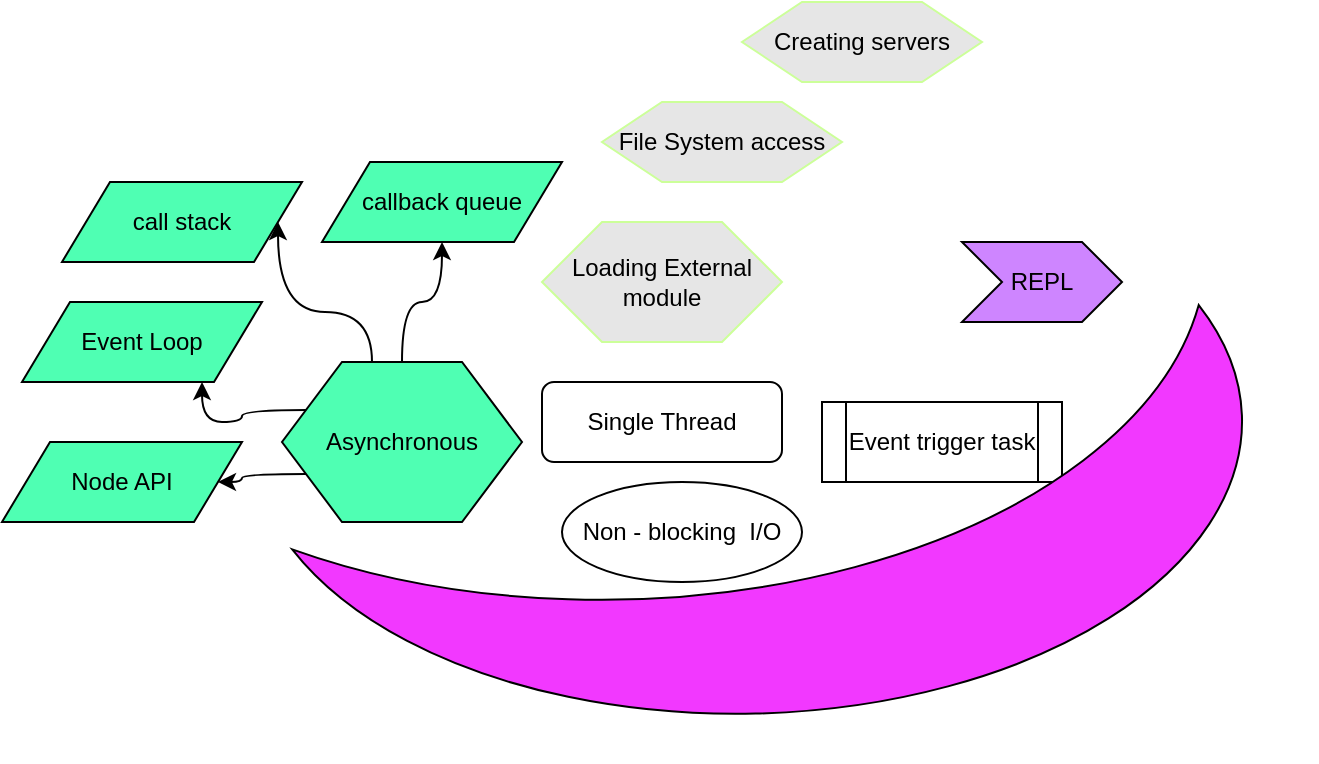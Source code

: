 <mxfile version="12.1.1" type="device" pages="1"><diagram id="UR2MmjnXBiUtZXX0ptVG" name="Page-1"><mxGraphModel dx="854" dy="520" grid="1" gridSize="10" guides="1" tooltips="1" connect="1" arrows="1" fold="1" page="1" pageScale="1" pageWidth="850" pageHeight="1100" math="0" shadow="0"><root><mxCell id="0"/><mxCell id="1" parent="0"/><mxCell id="rlOmxcCgP5s34mifbYfV-1" value="Single Thread" style="rounded=1;whiteSpace=wrap;html=1;" parent="1" vertex="1"><mxGeometry x="270" y="250" width="120" height="40" as="geometry"/></mxCell><mxCell id="rlOmxcCgP5s34mifbYfV-2" value="Event trigger task" style="shape=process;whiteSpace=wrap;html=1;backgroundOutline=1;" parent="1" vertex="1"><mxGeometry x="410" y="260" width="120" height="40" as="geometry"/></mxCell><mxCell id="rlOmxcCgP5s34mifbYfV-10" style="edgeStyle=orthogonalEdgeStyle;rounded=0;orthogonalLoop=1;jettySize=auto;html=1;exitX=0.5;exitY=0;exitDx=0;exitDy=0;entryX=0.5;entryY=1;entryDx=0;entryDy=0;curved=1;" parent="1" source="rlOmxcCgP5s34mifbYfV-3" target="rlOmxcCgP5s34mifbYfV-7" edge="1"><mxGeometry relative="1" as="geometry"/></mxCell><mxCell id="rlOmxcCgP5s34mifbYfV-11" style="edgeStyle=orthogonalEdgeStyle;curved=1;rounded=0;orthogonalLoop=1;jettySize=auto;html=1;exitX=0.375;exitY=0;exitDx=0;exitDy=0;entryX=1;entryY=0.5;entryDx=0;entryDy=0;" parent="1" source="rlOmxcCgP5s34mifbYfV-3" target="rlOmxcCgP5s34mifbYfV-6" edge="1"><mxGeometry relative="1" as="geometry"/></mxCell><mxCell id="rlOmxcCgP5s34mifbYfV-14" style="edgeStyle=orthogonalEdgeStyle;curved=1;rounded=0;orthogonalLoop=1;jettySize=auto;html=1;exitX=0;exitY=0.75;exitDx=0;exitDy=0;entryX=1;entryY=0.5;entryDx=0;entryDy=0;" parent="1" source="rlOmxcCgP5s34mifbYfV-3" target="rlOmxcCgP5s34mifbYfV-8" edge="1"><mxGeometry relative="1" as="geometry"/></mxCell><mxCell id="rlOmxcCgP5s34mifbYfV-15" style="edgeStyle=orthogonalEdgeStyle;curved=1;rounded=0;orthogonalLoop=1;jettySize=auto;html=1;exitX=0;exitY=0.25;exitDx=0;exitDy=0;entryX=0.75;entryY=1;entryDx=0;entryDy=0;" parent="1" source="rlOmxcCgP5s34mifbYfV-3" target="rlOmxcCgP5s34mifbYfV-9" edge="1"><mxGeometry relative="1" as="geometry"/></mxCell><mxCell id="rlOmxcCgP5s34mifbYfV-3" value="Asynchronous" style="shape=hexagon;perimeter=hexagonPerimeter2;whiteSpace=wrap;html=1;fillColor=#4FFFB3;" parent="1" vertex="1"><mxGeometry x="140" y="240" width="120" height="80" as="geometry"/></mxCell><mxCell id="rlOmxcCgP5s34mifbYfV-4" value="Non - blocking&amp;nbsp; I/O" style="ellipse;whiteSpace=wrap;html=1;" parent="1" vertex="1"><mxGeometry x="280" y="300" width="120" height="50" as="geometry"/></mxCell><mxCell id="rlOmxcCgP5s34mifbYfV-5" value="" style="verticalLabelPosition=bottom;verticalAlign=top;html=1;shape=mxgraph.basic.moon;rotation=-91;fillColor=#F238FF;" parent="1" vertex="1"><mxGeometry x="290" y="70" width="220" height="510" as="geometry"/></mxCell><mxCell id="rlOmxcCgP5s34mifbYfV-6" value="call stack" style="shape=parallelogram;perimeter=parallelogramPerimeter;whiteSpace=wrap;html=1;fillColor=#4FFFB3;" parent="1" vertex="1"><mxGeometry x="30" y="150" width="120" height="40" as="geometry"/></mxCell><mxCell id="rlOmxcCgP5s34mifbYfV-7" value="callback queue" style="shape=parallelogram;perimeter=parallelogramPerimeter;whiteSpace=wrap;html=1;fillColor=#4FFFB3;" parent="1" vertex="1"><mxGeometry x="160" y="140" width="120" height="40" as="geometry"/></mxCell><mxCell id="rlOmxcCgP5s34mifbYfV-8" value="Node API" style="shape=parallelogram;perimeter=parallelogramPerimeter;whiteSpace=wrap;html=1;fillColor=#4FFFB3;" parent="1" vertex="1"><mxGeometry y="280" width="120" height="40" as="geometry"/></mxCell><mxCell id="rlOmxcCgP5s34mifbYfV-9" value="Event Loop" style="shape=parallelogram;perimeter=parallelogramPerimeter;whiteSpace=wrap;html=1;fillColor=#4FFFB3;" parent="1" vertex="1"><mxGeometry x="10" y="210" width="120" height="40" as="geometry"/></mxCell><mxCell id="E9MvmeGY2exXYXMvK4i8-2" value="File System access" style="shape=hexagon;perimeter=hexagonPerimeter2;whiteSpace=wrap;html=1;strokeColor=#CCFF99;fillColor=#E6E6E6;" parent="1" vertex="1"><mxGeometry x="300" y="110" width="120" height="40" as="geometry"/></mxCell><mxCell id="E9MvmeGY2exXYXMvK4i8-3" value="Creating servers" style="shape=hexagon;perimeter=hexagonPerimeter2;whiteSpace=wrap;html=1;strokeColor=#CCFF99;fillColor=#E6E6E6;" parent="1" vertex="1"><mxGeometry x="370" y="60" width="120" height="40" as="geometry"/></mxCell><mxCell id="E9MvmeGY2exXYXMvK4i8-4" value="Loading External module" style="shape=hexagon;perimeter=hexagonPerimeter2;whiteSpace=wrap;html=1;strokeColor=#CCFF99;fillColor=#E6E6E6;" parent="1" vertex="1"><mxGeometry x="270" y="170" width="120" height="60" as="geometry"/></mxCell><mxCell id="XE0sfG9hEXX1HT9KDr9U-2" value="REPL" style="shape=step;perimeter=stepPerimeter;whiteSpace=wrap;html=1;fixedSize=1;fillColor=#CE85FF;" vertex="1" parent="1"><mxGeometry x="480" y="180" width="80" height="40" as="geometry"/></mxCell></root></mxGraphModel></diagram></mxfile>